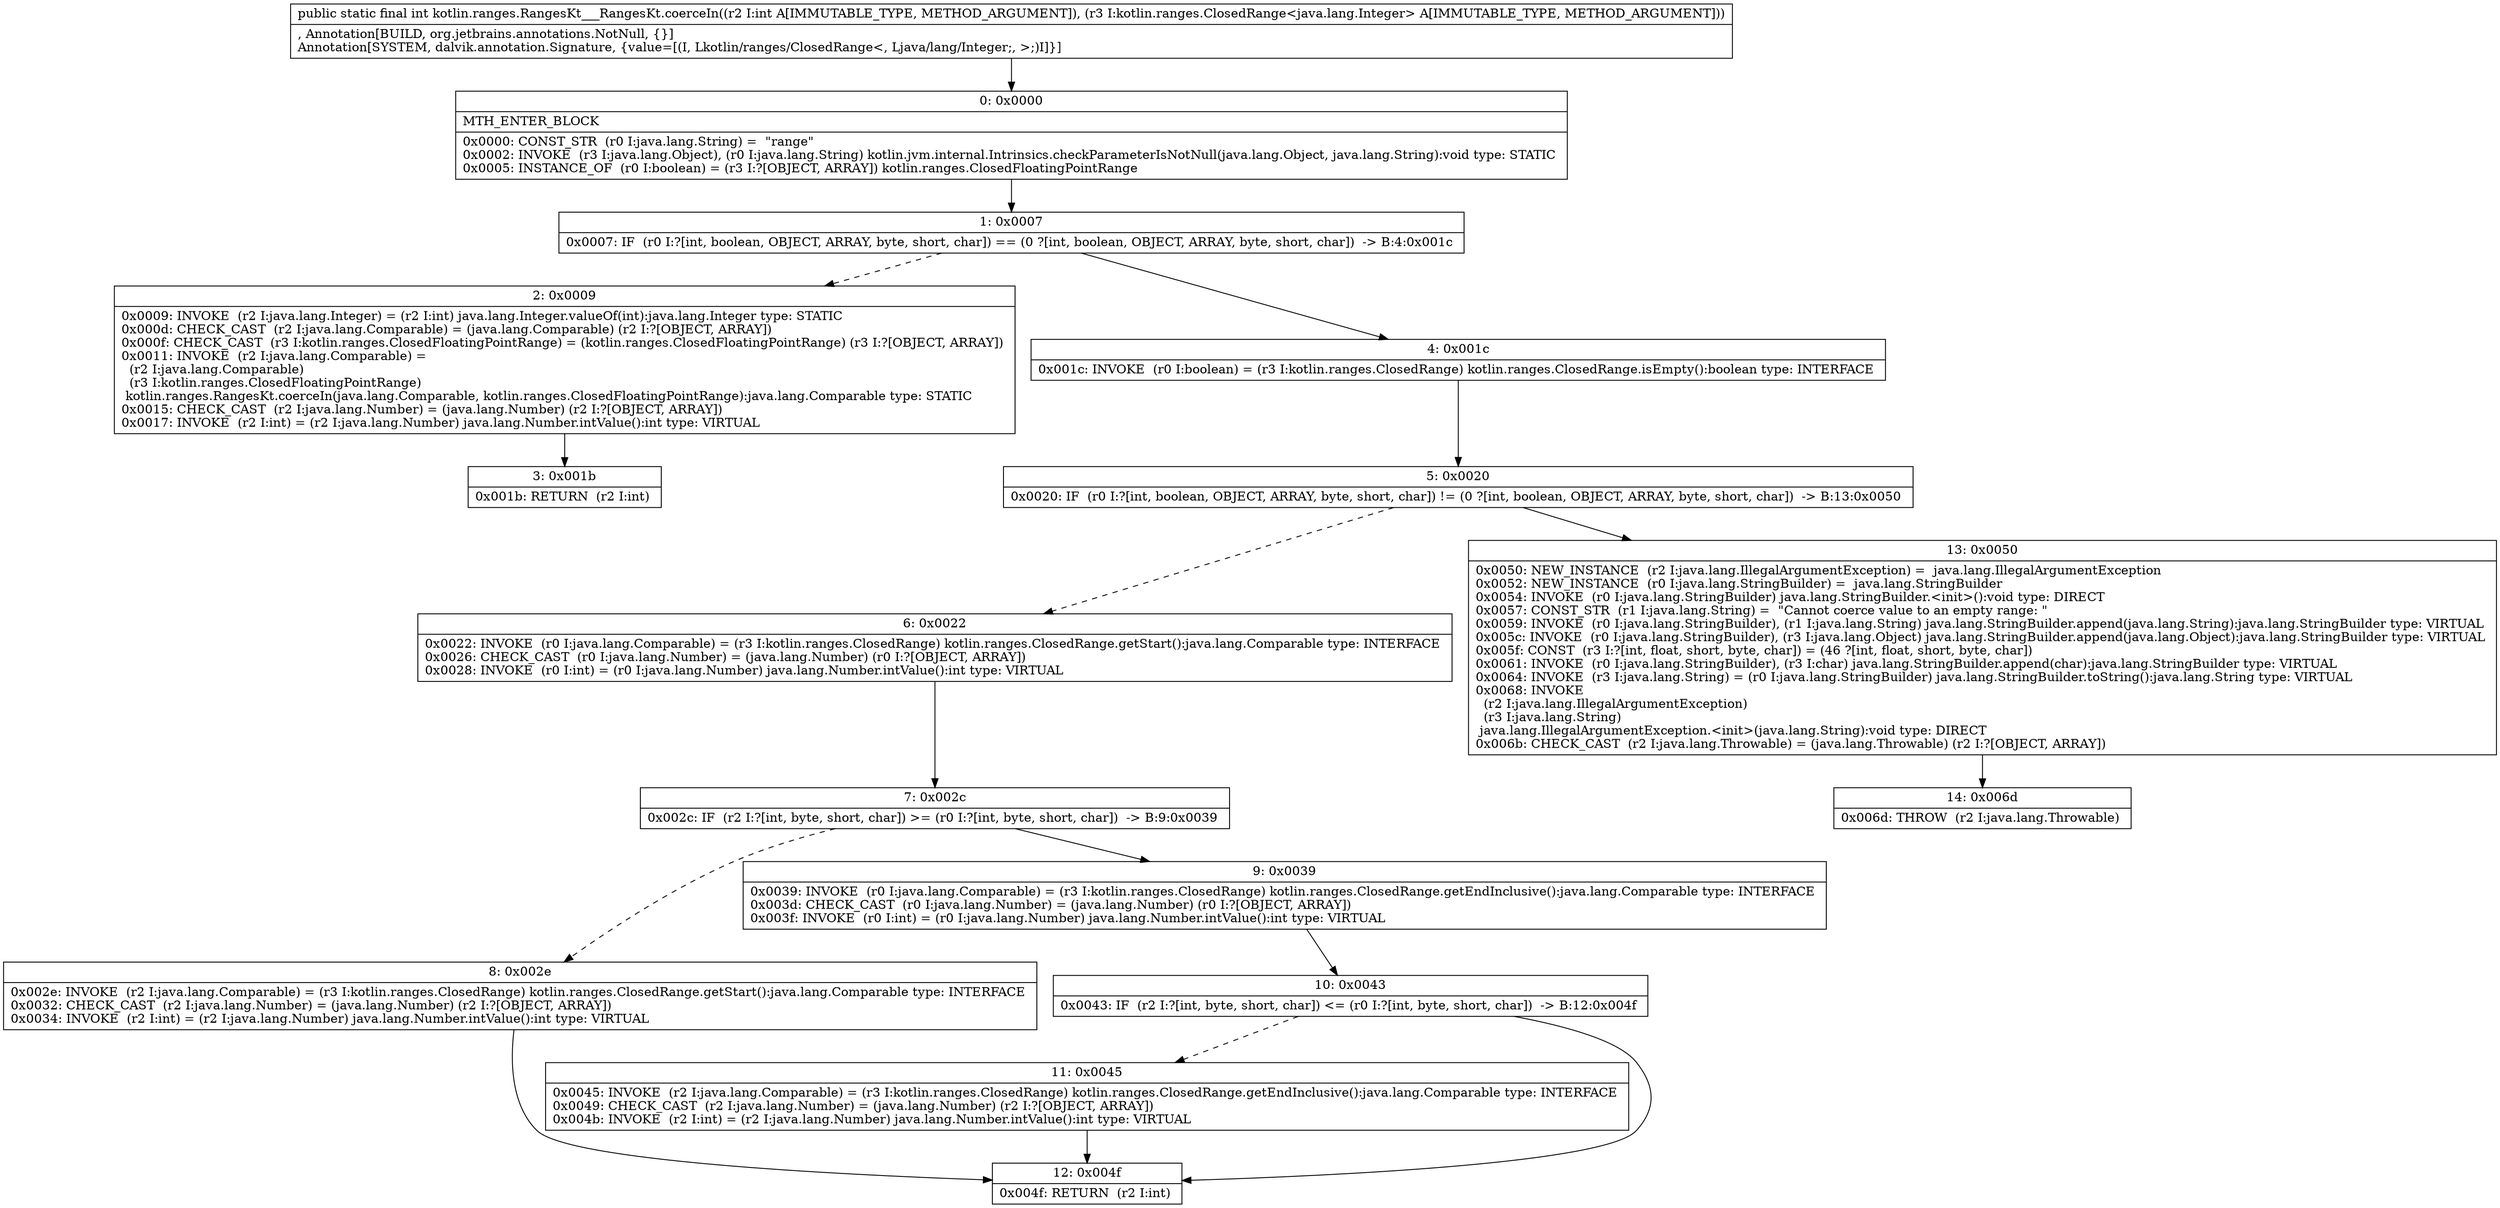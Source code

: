 digraph "CFG forkotlin.ranges.RangesKt___RangesKt.coerceIn(ILkotlin\/ranges\/ClosedRange;)I" {
Node_0 [shape=record,label="{0\:\ 0x0000|MTH_ENTER_BLOCK\l|0x0000: CONST_STR  (r0 I:java.lang.String) =  \"range\" \l0x0002: INVOKE  (r3 I:java.lang.Object), (r0 I:java.lang.String) kotlin.jvm.internal.Intrinsics.checkParameterIsNotNull(java.lang.Object, java.lang.String):void type: STATIC \l0x0005: INSTANCE_OF  (r0 I:boolean) = (r3 I:?[OBJECT, ARRAY]) kotlin.ranges.ClosedFloatingPointRange \l}"];
Node_1 [shape=record,label="{1\:\ 0x0007|0x0007: IF  (r0 I:?[int, boolean, OBJECT, ARRAY, byte, short, char]) == (0 ?[int, boolean, OBJECT, ARRAY, byte, short, char])  \-\> B:4:0x001c \l}"];
Node_2 [shape=record,label="{2\:\ 0x0009|0x0009: INVOKE  (r2 I:java.lang.Integer) = (r2 I:int) java.lang.Integer.valueOf(int):java.lang.Integer type: STATIC \l0x000d: CHECK_CAST  (r2 I:java.lang.Comparable) = (java.lang.Comparable) (r2 I:?[OBJECT, ARRAY]) \l0x000f: CHECK_CAST  (r3 I:kotlin.ranges.ClosedFloatingPointRange) = (kotlin.ranges.ClosedFloatingPointRange) (r3 I:?[OBJECT, ARRAY]) \l0x0011: INVOKE  (r2 I:java.lang.Comparable) = \l  (r2 I:java.lang.Comparable)\l  (r3 I:kotlin.ranges.ClosedFloatingPointRange)\l kotlin.ranges.RangesKt.coerceIn(java.lang.Comparable, kotlin.ranges.ClosedFloatingPointRange):java.lang.Comparable type: STATIC \l0x0015: CHECK_CAST  (r2 I:java.lang.Number) = (java.lang.Number) (r2 I:?[OBJECT, ARRAY]) \l0x0017: INVOKE  (r2 I:int) = (r2 I:java.lang.Number) java.lang.Number.intValue():int type: VIRTUAL \l}"];
Node_3 [shape=record,label="{3\:\ 0x001b|0x001b: RETURN  (r2 I:int) \l}"];
Node_4 [shape=record,label="{4\:\ 0x001c|0x001c: INVOKE  (r0 I:boolean) = (r3 I:kotlin.ranges.ClosedRange) kotlin.ranges.ClosedRange.isEmpty():boolean type: INTERFACE \l}"];
Node_5 [shape=record,label="{5\:\ 0x0020|0x0020: IF  (r0 I:?[int, boolean, OBJECT, ARRAY, byte, short, char]) != (0 ?[int, boolean, OBJECT, ARRAY, byte, short, char])  \-\> B:13:0x0050 \l}"];
Node_6 [shape=record,label="{6\:\ 0x0022|0x0022: INVOKE  (r0 I:java.lang.Comparable) = (r3 I:kotlin.ranges.ClosedRange) kotlin.ranges.ClosedRange.getStart():java.lang.Comparable type: INTERFACE \l0x0026: CHECK_CAST  (r0 I:java.lang.Number) = (java.lang.Number) (r0 I:?[OBJECT, ARRAY]) \l0x0028: INVOKE  (r0 I:int) = (r0 I:java.lang.Number) java.lang.Number.intValue():int type: VIRTUAL \l}"];
Node_7 [shape=record,label="{7\:\ 0x002c|0x002c: IF  (r2 I:?[int, byte, short, char]) \>= (r0 I:?[int, byte, short, char])  \-\> B:9:0x0039 \l}"];
Node_8 [shape=record,label="{8\:\ 0x002e|0x002e: INVOKE  (r2 I:java.lang.Comparable) = (r3 I:kotlin.ranges.ClosedRange) kotlin.ranges.ClosedRange.getStart():java.lang.Comparable type: INTERFACE \l0x0032: CHECK_CAST  (r2 I:java.lang.Number) = (java.lang.Number) (r2 I:?[OBJECT, ARRAY]) \l0x0034: INVOKE  (r2 I:int) = (r2 I:java.lang.Number) java.lang.Number.intValue():int type: VIRTUAL \l}"];
Node_9 [shape=record,label="{9\:\ 0x0039|0x0039: INVOKE  (r0 I:java.lang.Comparable) = (r3 I:kotlin.ranges.ClosedRange) kotlin.ranges.ClosedRange.getEndInclusive():java.lang.Comparable type: INTERFACE \l0x003d: CHECK_CAST  (r0 I:java.lang.Number) = (java.lang.Number) (r0 I:?[OBJECT, ARRAY]) \l0x003f: INVOKE  (r0 I:int) = (r0 I:java.lang.Number) java.lang.Number.intValue():int type: VIRTUAL \l}"];
Node_10 [shape=record,label="{10\:\ 0x0043|0x0043: IF  (r2 I:?[int, byte, short, char]) \<= (r0 I:?[int, byte, short, char])  \-\> B:12:0x004f \l}"];
Node_11 [shape=record,label="{11\:\ 0x0045|0x0045: INVOKE  (r2 I:java.lang.Comparable) = (r3 I:kotlin.ranges.ClosedRange) kotlin.ranges.ClosedRange.getEndInclusive():java.lang.Comparable type: INTERFACE \l0x0049: CHECK_CAST  (r2 I:java.lang.Number) = (java.lang.Number) (r2 I:?[OBJECT, ARRAY]) \l0x004b: INVOKE  (r2 I:int) = (r2 I:java.lang.Number) java.lang.Number.intValue():int type: VIRTUAL \l}"];
Node_12 [shape=record,label="{12\:\ 0x004f|0x004f: RETURN  (r2 I:int) \l}"];
Node_13 [shape=record,label="{13\:\ 0x0050|0x0050: NEW_INSTANCE  (r2 I:java.lang.IllegalArgumentException) =  java.lang.IllegalArgumentException \l0x0052: NEW_INSTANCE  (r0 I:java.lang.StringBuilder) =  java.lang.StringBuilder \l0x0054: INVOKE  (r0 I:java.lang.StringBuilder) java.lang.StringBuilder.\<init\>():void type: DIRECT \l0x0057: CONST_STR  (r1 I:java.lang.String) =  \"Cannot coerce value to an empty range: \" \l0x0059: INVOKE  (r0 I:java.lang.StringBuilder), (r1 I:java.lang.String) java.lang.StringBuilder.append(java.lang.String):java.lang.StringBuilder type: VIRTUAL \l0x005c: INVOKE  (r0 I:java.lang.StringBuilder), (r3 I:java.lang.Object) java.lang.StringBuilder.append(java.lang.Object):java.lang.StringBuilder type: VIRTUAL \l0x005f: CONST  (r3 I:?[int, float, short, byte, char]) = (46 ?[int, float, short, byte, char]) \l0x0061: INVOKE  (r0 I:java.lang.StringBuilder), (r3 I:char) java.lang.StringBuilder.append(char):java.lang.StringBuilder type: VIRTUAL \l0x0064: INVOKE  (r3 I:java.lang.String) = (r0 I:java.lang.StringBuilder) java.lang.StringBuilder.toString():java.lang.String type: VIRTUAL \l0x0068: INVOKE  \l  (r2 I:java.lang.IllegalArgumentException)\l  (r3 I:java.lang.String)\l java.lang.IllegalArgumentException.\<init\>(java.lang.String):void type: DIRECT \l0x006b: CHECK_CAST  (r2 I:java.lang.Throwable) = (java.lang.Throwable) (r2 I:?[OBJECT, ARRAY]) \l}"];
Node_14 [shape=record,label="{14\:\ 0x006d|0x006d: THROW  (r2 I:java.lang.Throwable) \l}"];
MethodNode[shape=record,label="{public static final int kotlin.ranges.RangesKt___RangesKt.coerceIn((r2 I:int A[IMMUTABLE_TYPE, METHOD_ARGUMENT]), (r3 I:kotlin.ranges.ClosedRange\<java.lang.Integer\> A[IMMUTABLE_TYPE, METHOD_ARGUMENT]))  | , Annotation[BUILD, org.jetbrains.annotations.NotNull, \{\}]\lAnnotation[SYSTEM, dalvik.annotation.Signature, \{value=[(I, Lkotlin\/ranges\/ClosedRange\<, Ljava\/lang\/Integer;, \>;)I]\}]\l}"];
MethodNode -> Node_0;
Node_0 -> Node_1;
Node_1 -> Node_2[style=dashed];
Node_1 -> Node_4;
Node_2 -> Node_3;
Node_4 -> Node_5;
Node_5 -> Node_6[style=dashed];
Node_5 -> Node_13;
Node_6 -> Node_7;
Node_7 -> Node_8[style=dashed];
Node_7 -> Node_9;
Node_8 -> Node_12;
Node_9 -> Node_10;
Node_10 -> Node_11[style=dashed];
Node_10 -> Node_12;
Node_11 -> Node_12;
Node_13 -> Node_14;
}

